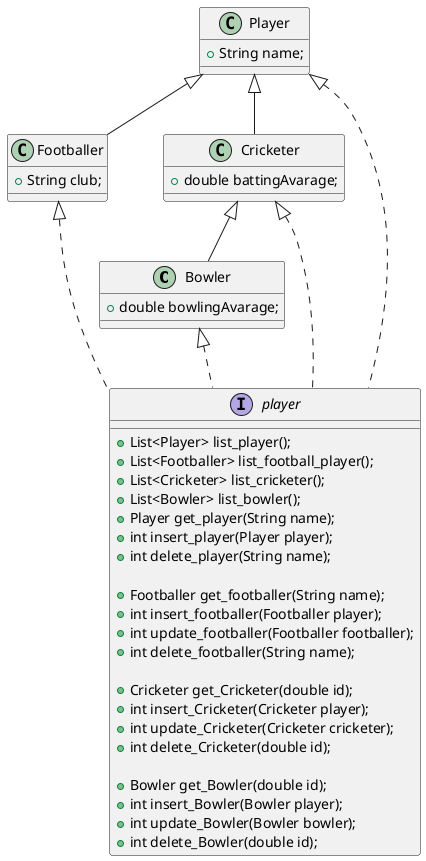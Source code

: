 @startuml
'https://plantuml.com/class-diagram


class Bowler
class Cricketer
class Footballer
class Player
interface player
Player <|-- Cricketer
Player <|- Footballer
Cricketer<|-- Bowler
Player <|.. player
Cricketer <|.. player
Footballer <|.. player
Bowler <|.. player

class Player {
    +String name;
}

class Footballer{
    +String club;
}
class Cricketer {
    +double battingAvarage;
}
class Bowler {
    +double bowlingAvarage;
}
 interface player {
    + List<Player> list_player();
   + List<Footballer> list_football_player();
   + List<Cricketer> list_cricketer();
    +List<Bowler> list_bowler();
    +Player get_player(String name);
    +int insert_player(Player player);
    +int delete_player(String name);

    +Footballer get_footballer(String name);
    +int insert_footballer(Footballer player);
    +int update_footballer(Footballer footballer);
   + int delete_footballer(String name);

   + Cricketer get_Cricketer(double id);
    +int insert_Cricketer(Cricketer player);
    +int update_Cricketer(Cricketer cricketer);
    +int delete_Cricketer(double id);

    +Bowler get_Bowler(double id);
    +int insert_Bowler(Bowler player);
    +int update_Bowler(Bowler bowler);
    +int delete_Bowler(double id);
}
@enduml